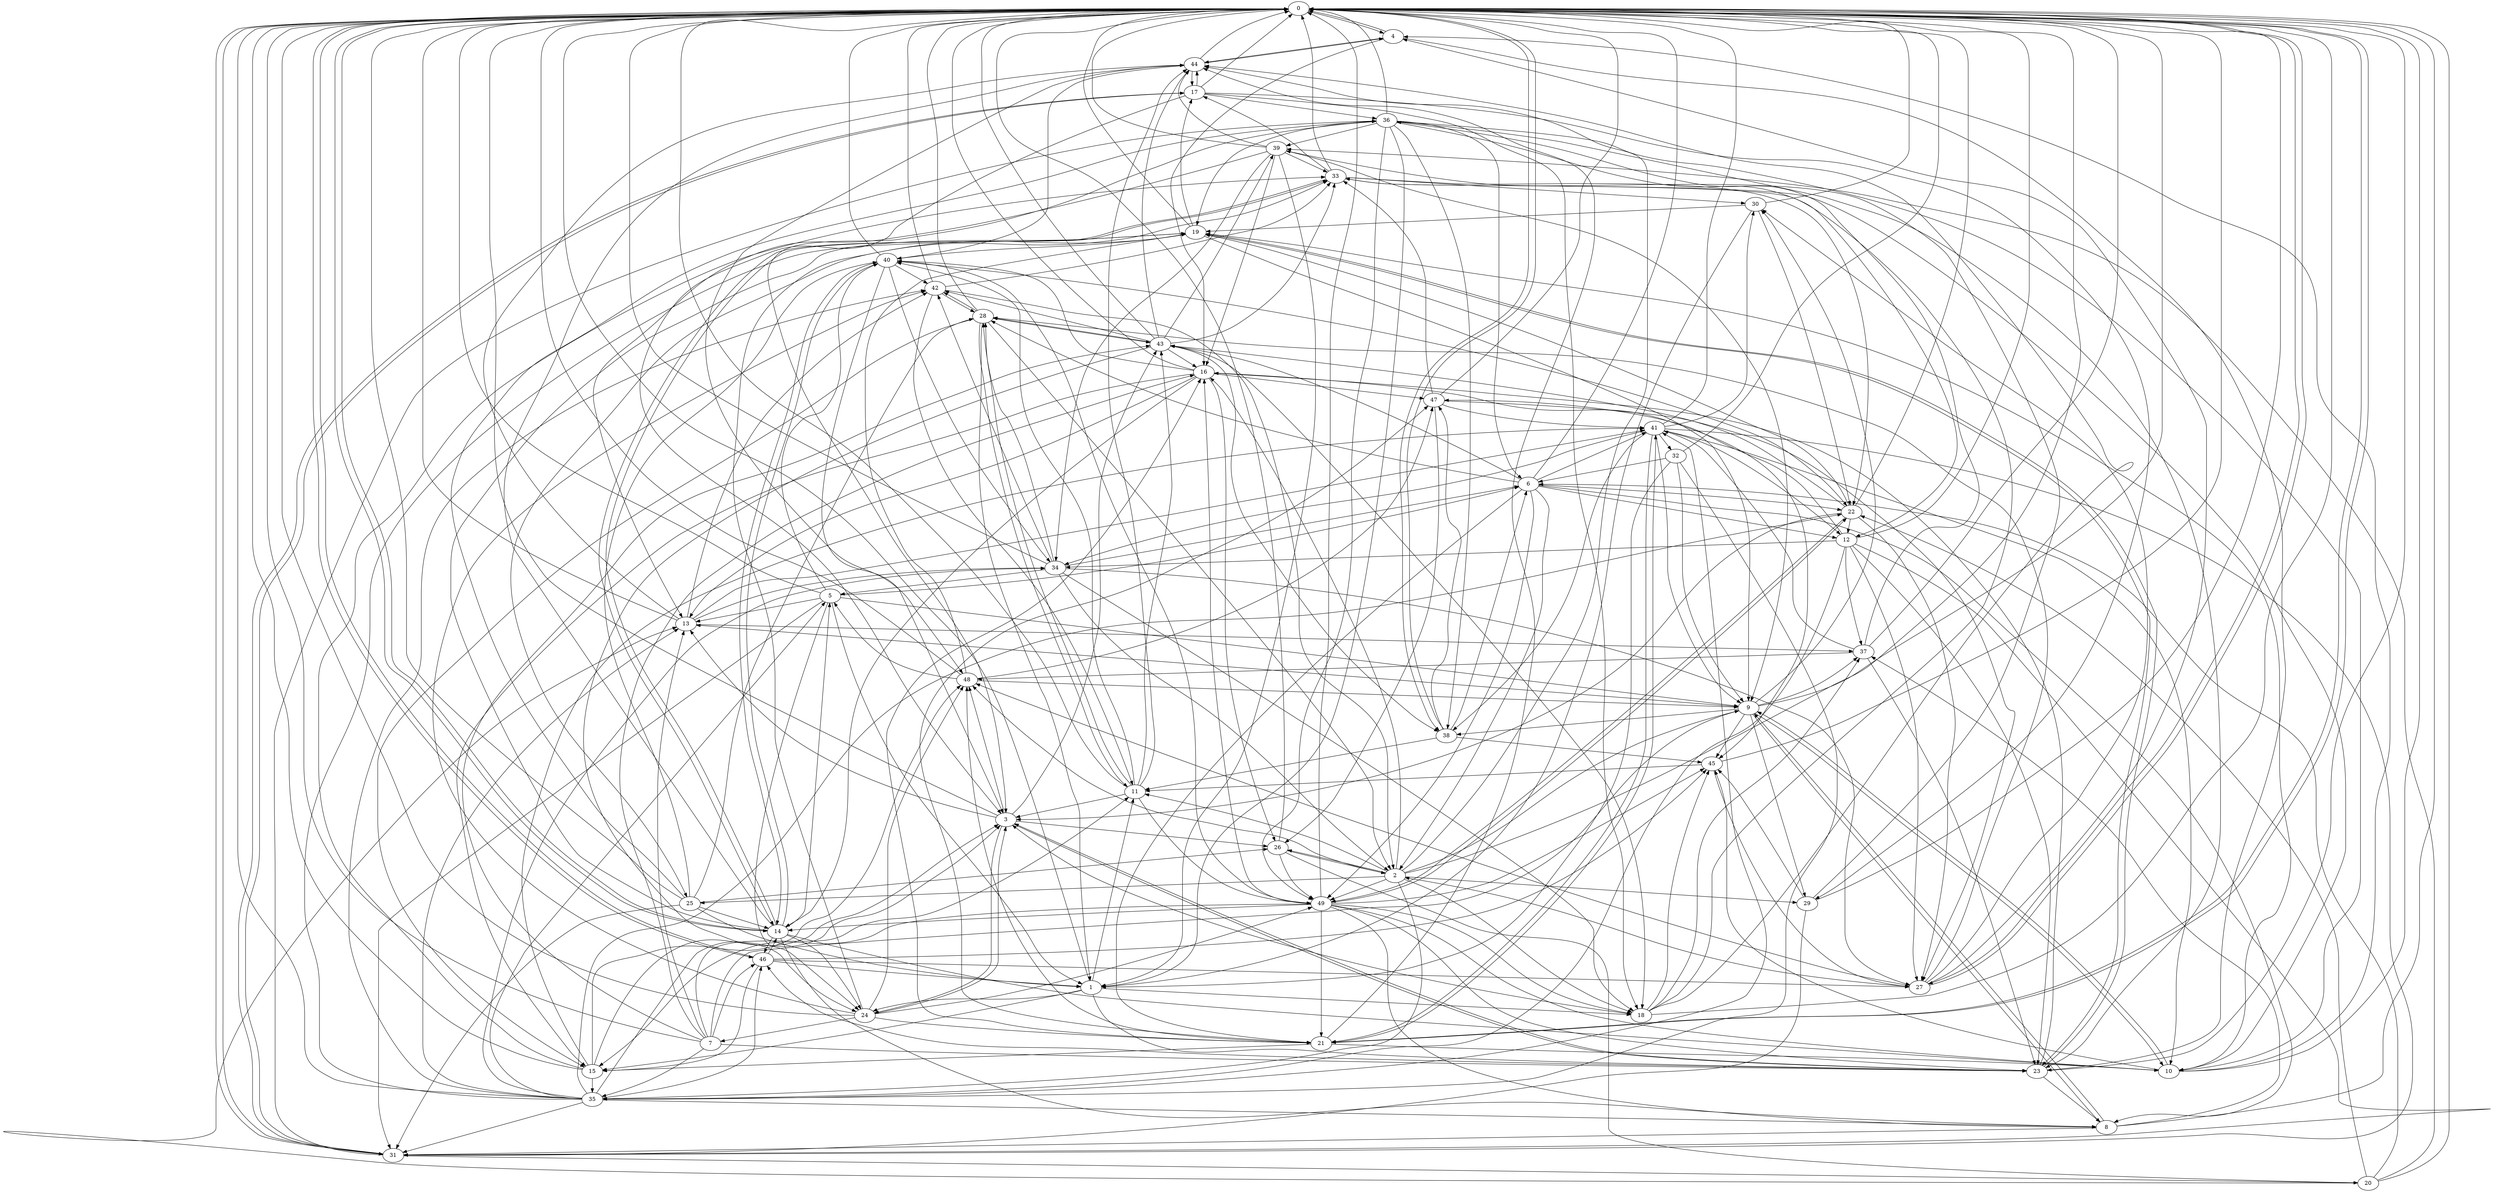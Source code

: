 strict digraph "" {
	0	 [component_delay=3];
	4	 [component_delay=3];
	0 -> 4	 [wire_delay=1];
	14	 [component_delay=3];
	0 -> 14	 [wire_delay=1];
	21	 [component_delay=3];
	0 -> 21	 [wire_delay=1];
	27	 [component_delay=3];
	0 -> 27	 [wire_delay=1];
	31	 [component_delay=3];
	0 -> 31	 [wire_delay=1];
	38	 [component_delay=3];
	0 -> 38	 [wire_delay=1];
	46	 [component_delay=3];
	0 -> 46	 [wire_delay=1];
	1	 [component_delay=3];
	1 -> 0	 [wire_delay=1];
	11	 [component_delay=3];
	1 -> 11	 [wire_delay=1];
	15	 [component_delay=3];
	1 -> 15	 [wire_delay=1];
	18	 [component_delay=3];
	1 -> 18	 [wire_delay=1];
	23	 [component_delay=3];
	1 -> 23	 [wire_delay=1];
	24	 [component_delay=3];
	1 -> 24	 [wire_delay=1];
	2	 [component_delay=3];
	2 -> 0	 [wire_delay=1];
	9	 [component_delay=3];
	2 -> 9	 [wire_delay=1];
	2 -> 11	 [wire_delay=1];
	16	 [component_delay=3];
	2 -> 16	 [wire_delay=1];
	2 -> 18	 [wire_delay=1];
	25	 [component_delay=3];
	2 -> 25	 [wire_delay=1];
	26	 [component_delay=3];
	2 -> 26	 [wire_delay=1];
	29	 [component_delay=3];
	2 -> 29	 [wire_delay=1];
	35	 [component_delay=3];
	2 -> 35	 [wire_delay=1];
	44	 [component_delay=3];
	2 -> 44	 [wire_delay=1];
	48	 [component_delay=3];
	2 -> 48	 [wire_delay=1];
	49	 [component_delay=3];
	2 -> 49	 [wire_delay=1];
	3	 [component_delay=3];
	3 -> 0	 [wire_delay=1];
	13	 [component_delay=3];
	3 -> 13	 [wire_delay=1];
	3 -> 23	 [wire_delay=1];
	3 -> 24	 [wire_delay=1];
	3 -> 26	 [wire_delay=1];
	43	 [component_delay=3];
	3 -> 43	 [wire_delay=1];
	3 -> 48	 [wire_delay=1];
	4 -> 0	 [wire_delay=1];
	4 -> 16	 [wire_delay=1];
	4 -> 23	 [wire_delay=1];
	4 -> 44	 [wire_delay=1];
	5	 [component_delay=3];
	5 -> 0	 [wire_delay=1];
	5 -> 1	 [wire_delay=1];
	6	 [component_delay=3];
	5 -> 6	 [wire_delay=1];
	5 -> 9	 [wire_delay=1];
	5 -> 13	 [wire_delay=1];
	5 -> 24	 [wire_delay=1];
	5 -> 31	 [wire_delay=1];
	40	 [component_delay=3];
	5 -> 40	 [wire_delay=1];
	6 -> 0	 [wire_delay=1];
	6 -> 2	 [wire_delay=1];
	8	 [component_delay=3];
	6 -> 8	 [wire_delay=1];
	12	 [component_delay=3];
	6 -> 12	 [wire_delay=1];
	6 -> 21	 [wire_delay=1];
	22	 [component_delay=3];
	6 -> 22	 [wire_delay=1];
	28	 [component_delay=3];
	6 -> 28	 [wire_delay=1];
	41	 [component_delay=3];
	6 -> 41	 [wire_delay=1];
	6 -> 43	 [wire_delay=1];
	6 -> 49	 [wire_delay=1];
	7	 [component_delay=3];
	7 -> 0	 [wire_delay=1];
	7 -> 9	 [wire_delay=1];
	7 -> 11	 [wire_delay=1];
	7 -> 13	 [wire_delay=1];
	7 -> 16	 [wire_delay=1];
	7 -> 23	 [wire_delay=1];
	7 -> 35	 [wire_delay=1];
	7 -> 43	 [wire_delay=1];
	7 -> 46	 [wire_delay=1];
	8 -> 0	 [wire_delay=1];
	8 -> 9	 [wire_delay=1];
	8 -> 31	 [wire_delay=1];
	37	 [component_delay=3];
	8 -> 37	 [wire_delay=1];
	9 -> 0	 [wire_delay=1];
	9 -> 8	 [wire_delay=1];
	10	 [component_delay=3];
	9 -> 10	 [wire_delay=1];
	9 -> 13	 [wire_delay=1];
	9 -> 29	 [wire_delay=1];
	30	 [component_delay=3];
	9 -> 30	 [wire_delay=1];
	9 -> 37	 [wire_delay=1];
	9 -> 38	 [wire_delay=1];
	45	 [component_delay=3];
	9 -> 45	 [wire_delay=1];
	10 -> 0	 [wire_delay=1];
	10 -> 4	 [wire_delay=1];
	10 -> 9	 [wire_delay=1];
	19	 [component_delay=3];
	10 -> 19	 [wire_delay=1];
	10 -> 45	 [wire_delay=1];
	11 -> 0	 [wire_delay=1];
	11 -> 3	 [wire_delay=1];
	11 -> 28	 [wire_delay=1];
	11 -> 40	 [wire_delay=1];
	11 -> 43	 [wire_delay=1];
	11 -> 44	 [wire_delay=1];
	11 -> 49	 [wire_delay=1];
	12 -> 0	 [wire_delay=1];
	12 -> 23	 [wire_delay=1];
	12 -> 27	 [wire_delay=1];
	12 -> 31	 [wire_delay=1];
	34	 [component_delay=3];
	12 -> 34	 [wire_delay=1];
	12 -> 35	 [wire_delay=1];
	12 -> 37	 [wire_delay=1];
	47	 [component_delay=3];
	12 -> 47	 [wire_delay=1];
	13 -> 0	 [wire_delay=1];
	13 -> 34	 [wire_delay=1];
	13 -> 37	 [wire_delay=1];
	13 -> 41	 [wire_delay=1];
	42	 [component_delay=3];
	13 -> 42	 [wire_delay=1];
	13 -> 44	 [wire_delay=1];
	14 -> 0	 [wire_delay=1];
	14 -> 5	 [wire_delay=1];
	14 -> 8	 [wire_delay=1];
	14 -> 10	 [wire_delay=1];
	14 -> 19	 [wire_delay=1];
	14 -> 24	 [wire_delay=1];
	33	 [component_delay=3];
	14 -> 33	 [wire_delay=1];
	14 -> 40	 [wire_delay=1];
	14 -> 44	 [wire_delay=1];
	14 -> 46	 [wire_delay=1];
	15 -> 0	 [wire_delay=1];
	15 -> 3	 [wire_delay=1];
	15 -> 33	 [wire_delay=1];
	15 -> 35	 [wire_delay=1];
	15 -> 41	 [wire_delay=1];
	15 -> 48	 [wire_delay=1];
	16 -> 0	 [wire_delay=1];
	16 -> 13	 [wire_delay=1];
	16 -> 14	 [wire_delay=1];
	16 -> 15	 [wire_delay=1];
	16 -> 26	 [wire_delay=1];
	16 -> 40	 [wire_delay=1];
	16 -> 45	 [wire_delay=1];
	16 -> 47	 [wire_delay=1];
	17	 [component_delay=3];
	17 -> 0	 [wire_delay=1];
	17 -> 3	 [wire_delay=1];
	17 -> 18	 [wire_delay=1];
	17 -> 29	 [wire_delay=1];
	17 -> 31	 [wire_delay=1];
	36	 [component_delay=3];
	17 -> 36	 [wire_delay=1];
	17 -> 44	 [wire_delay=1];
	18 -> 0	 [wire_delay=1];
	18 -> 3	 [wire_delay=1];
	18 -> 33	 [wire_delay=1];
	18 -> 37	 [wire_delay=1];
	18 -> 44	 [wire_delay=1];
	18 -> 45	 [wire_delay=1];
	19 -> 0	 [wire_delay=1];
	19 -> 9	 [wire_delay=1];
	19 -> 17	 [wire_delay=1];
	19 -> 23	 [wire_delay=1];
	19 -> 25	 [wire_delay=1];
	19 -> 40	 [wire_delay=1];
	20	 [component_delay=3];
	20 -> 0	 [wire_delay=1];
	20 -> 6	 [wire_delay=1];
	20 -> 13	 [wire_delay=1];
	20 -> 22	 [wire_delay=1];
	39	 [component_delay=3];
	20 -> 39	 [wire_delay=1];
	21 -> 0	 [wire_delay=1];
	21 -> 10	 [wire_delay=1];
	21 -> 15	 [wire_delay=1];
	21 -> 16	 [wire_delay=1];
	21 -> 41	 [wire_delay=1];
	21 -> 44	 [wire_delay=1];
	21 -> 47	 [wire_delay=1];
	21 -> 48	 [wire_delay=1];
	22 -> 0	 [wire_delay=1];
	22 -> 3	 [wire_delay=1];
	22 -> 12	 [wire_delay=1];
	22 -> 19	 [wire_delay=1];
	22 -> 27	 [wire_delay=1];
	22 -> 43	 [wire_delay=1];
	22 -> 49	 [wire_delay=1];
	23 -> 0	 [wire_delay=1];
	23 -> 3	 [wire_delay=1];
	23 -> 8	 [wire_delay=1];
	23 -> 16	 [wire_delay=1];
	23 -> 19	 [wire_delay=1];
	23 -> 46	 [wire_delay=1];
	24 -> 0	 [wire_delay=1];
	24 -> 3	 [wire_delay=1];
	24 -> 7	 [wire_delay=1];
	24 -> 21	 [wire_delay=1];
	24 -> 33	 [wire_delay=1];
	24 -> 42	 [wire_delay=1];
	24 -> 48	 [wire_delay=1];
	24 -> 49	 [wire_delay=1];
	25 -> 0	 [wire_delay=1];
	25 -> 1	 [wire_delay=1];
	25 -> 14	 [wire_delay=1];
	25 -> 26	 [wire_delay=1];
	25 -> 28	 [wire_delay=1];
	25 -> 31	 [wire_delay=1];
	25 -> 36	 [wire_delay=1];
	25 -> 40	 [wire_delay=1];
	26 -> 0	 [wire_delay=1];
	26 -> 2	 [wire_delay=1];
	26 -> 20	 [wire_delay=1];
	26 -> 49	 [wire_delay=1];
	27 -> 0	 [wire_delay=1];
	27 -> 2	 [wire_delay=1];
	27 -> 4	 [wire_delay=1];
	27 -> 28	 [wire_delay=1];
	27 -> 30	 [wire_delay=1];
	27 -> 48	 [wire_delay=1];
	28 -> 0	 [wire_delay=1];
	28 -> 1	 [wire_delay=1];
	28 -> 2	 [wire_delay=1];
	28 -> 11	 [wire_delay=1];
	28 -> 15	 [wire_delay=1];
	28 -> 42	 [wire_delay=1];
	28 -> 43	 [wire_delay=1];
	29 -> 0	 [wire_delay=1];
	29 -> 31	 [wire_delay=1];
	29 -> 39	 [wire_delay=1];
	29 -> 45	 [wire_delay=1];
	30 -> 0	 [wire_delay=1];
	30 -> 1	 [wire_delay=1];
	30 -> 19	 [wire_delay=1];
	30 -> 22	 [wire_delay=1];
	31 -> 0	 [wire_delay=1];
	31 -> 17	 [wire_delay=1];
	31 -> 20	 [wire_delay=1];
	31 -> 36	 [wire_delay=1];
	32	 [component_delay=3];
	32 -> 0	 [wire_delay=1];
	32 -> 1	 [wire_delay=1];
	32 -> 6	 [wire_delay=1];
	32 -> 9	 [wire_delay=1];
	32 -> 35	 [wire_delay=1];
	33 -> 0	 [wire_delay=1];
	33 -> 10	 [wire_delay=1];
	33 -> 14	 [wire_delay=1];
	33 -> 17	 [wire_delay=1];
	33 -> 22	 [wire_delay=1];
	33 -> 30	 [wire_delay=1];
	34 -> 0	 [wire_delay=1];
	34 -> 2	 [wire_delay=1];
	34 -> 5	 [wire_delay=1];
	34 -> 6	 [wire_delay=1];
	34 -> 18	 [wire_delay=1];
	34 -> 27	 [wire_delay=1];
	34 -> 28	 [wire_delay=1];
	34 -> 42	 [wire_delay=1];
	35 -> 0	 [wire_delay=1];
	35 -> 3	 [wire_delay=1];
	35 -> 5	 [wire_delay=1];
	35 -> 8	 [wire_delay=1];
	35 -> 13	 [wire_delay=1];
	35 -> 19	 [wire_delay=1];
	35 -> 22	 [wire_delay=1];
	35 -> 31	 [wire_delay=1];
	35 -> 34	 [wire_delay=1];
	35 -> 41	 [wire_delay=1];
	35 -> 42	 [wire_delay=1];
	35 -> 46	 [wire_delay=1];
	36 -> 0	 [wire_delay=1];
	36 -> 1	 [wire_delay=1];
	36 -> 3	 [wire_delay=1];
	36 -> 6	 [wire_delay=1];
	36 -> 10	 [wire_delay=1];
	36 -> 12	 [wire_delay=1];
	36 -> 19	 [wire_delay=1];
	36 -> 23	 [wire_delay=1];
	36 -> 38	 [wire_delay=1];
	36 -> 39	 [wire_delay=1];
	36 -> 49	 [wire_delay=1];
	37 -> 0	 [wire_delay=1];
	37 -> 23	 [wire_delay=1];
	37 -> 36	 [wire_delay=1];
	37 -> 41	 [wire_delay=1];
	37 -> 48	 [wire_delay=1];
	38 -> 0	 [wire_delay=1];
	38 -> 6	 [wire_delay=1];
	38 -> 11	 [wire_delay=1];
	38 -> 45	 [wire_delay=1];
	38 -> 47	 [wire_delay=1];
	39 -> 0	 [wire_delay=1];
	39 -> 1	 [wire_delay=1];
	39 -> 9	 [wire_delay=1];
	39 -> 13	 [wire_delay=1];
	39 -> 16	 [wire_delay=1];
	39 -> 33	 [wire_delay=1];
	39 -> 34	 [wire_delay=1];
	39 -> 44	 [wire_delay=1];
	40 -> 0	 [wire_delay=1];
	40 -> 3	 [wire_delay=1];
	40 -> 14	 [wire_delay=1];
	40 -> 22	 [wire_delay=1];
	40 -> 34	 [wire_delay=1];
	40 -> 42	 [wire_delay=1];
	41 -> 0	 [wire_delay=1];
	41 -> 9	 [wire_delay=1];
	41 -> 10	 [wire_delay=1];
	41 -> 12	 [wire_delay=1];
	41 -> 21	 [wire_delay=1];
	41 -> 30	 [wire_delay=1];
	41 -> 31	 [wire_delay=1];
	41 -> 32	 [wire_delay=1];
	41 -> 34	 [wire_delay=1];
	41 -> 38	 [wire_delay=1];
	42 -> 0	 [wire_delay=1];
	42 -> 2	 [wire_delay=1];
	42 -> 11	 [wire_delay=1];
	42 -> 28	 [wire_delay=1];
	42 -> 33	 [wire_delay=1];
	43 -> 0	 [wire_delay=1];
	43 -> 16	 [wire_delay=1];
	43 -> 18	 [wire_delay=1];
	43 -> 24	 [wire_delay=1];
	43 -> 28	 [wire_delay=1];
	43 -> 33	 [wire_delay=1];
	43 -> 38	 [wire_delay=1];
	43 -> 39	 [wire_delay=1];
	43 -> 42	 [wire_delay=1];
	43 -> 44	 [wire_delay=1];
	44 -> 0	 [wire_delay=1];
	44 -> 4	 [wire_delay=1];
	44 -> 17	 [wire_delay=1];
	44 -> 40	 [wire_delay=1];
	44 -> 48	 [wire_delay=1];
	45 -> 0	 [wire_delay=1];
	45 -> 11	 [wire_delay=1];
	45 -> 27	 [wire_delay=1];
	46 -> 0	 [wire_delay=1];
	46 -> 1	 [wire_delay=1];
	46 -> 14	 [wire_delay=1];
	46 -> 15	 [wire_delay=1];
	46 -> 27	 [wire_delay=1];
	46 -> 45	 [wire_delay=1];
	47 -> 0	 [wire_delay=1];
	47 -> 26	 [wire_delay=1];
	47 -> 27	 [wire_delay=1];
	47 -> 33	 [wire_delay=1];
	47 -> 41	 [wire_delay=1];
	48 -> 0	 [wire_delay=1];
	48 -> 5	 [wire_delay=1];
	48 -> 9	 [wire_delay=1];
	48 -> 19	 [wire_delay=1];
	48 -> 47	 [wire_delay=1];
	49 -> 0	 [wire_delay=1];
	49 -> 8	 [wire_delay=1];
	49 -> 10	 [wire_delay=1];
	49 -> 14	 [wire_delay=1];
	49 -> 15	 [wire_delay=1];
	49 -> 16	 [wire_delay=1];
	49 -> 18	 [wire_delay=1];
	49 -> 21	 [wire_delay=1];
	49 -> 22	 [wire_delay=1];
	49 -> 23	 [wire_delay=1];
	49 -> 40	 [wire_delay=1];
	49 -> 45	 [wire_delay=1];
}
